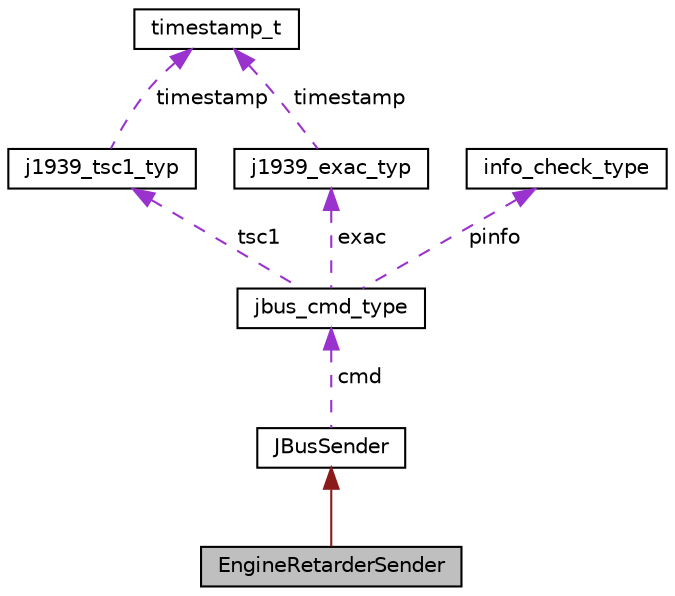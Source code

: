 digraph "EngineRetarderSender"
{
  edge [fontname="Helvetica",fontsize="10",labelfontname="Helvetica",labelfontsize="10"];
  node [fontname="Helvetica",fontsize="10",shape=record];
  Node2 [label="EngineRetarderSender",height=0.2,width=0.4,color="black", fillcolor="grey75", style="filled", fontcolor="black"];
  Node3 -> Node2 [dir="back",color="firebrick4",fontsize="10",style="solid",fontname="Helvetica"];
  Node3 [label="JBusSender",height=0.2,width=0.4,color="black", fillcolor="white", style="filled",URL="$classJBusSender.html"];
  Node4 -> Node3 [dir="back",color="darkorchid3",fontsize="10",style="dashed",label=" cmd" ,fontname="Helvetica"];
  Node4 [label="jbus_cmd_type",height=0.2,width=0.4,color="black", fillcolor="white", style="filled",URL="$structjbus__cmd__type.html"];
  Node5 -> Node4 [dir="back",color="darkorchid3",fontsize="10",style="dashed",label=" tsc1" ,fontname="Helvetica"];
  Node5 [label="j1939_tsc1_typ",height=0.2,width=0.4,color="black", fillcolor="white", style="filled",URL="$structj1939__tsc1__typ.html"];
  Node6 -> Node5 [dir="back",color="darkorchid3",fontsize="10",style="dashed",label=" timestamp" ,fontname="Helvetica"];
  Node6 [label="timestamp_t",height=0.2,width=0.4,color="black", fillcolor="white", style="filled",URL="$structtimestamp__t.html"];
  Node7 -> Node4 [dir="back",color="darkorchid3",fontsize="10",style="dashed",label=" pinfo" ,fontname="Helvetica"];
  Node7 [label="info_check_type",height=0.2,width=0.4,color="black", fillcolor="white", style="filled",URL="$structinfo__check__type.html"];
  Node8 -> Node4 [dir="back",color="darkorchid3",fontsize="10",style="dashed",label=" exac" ,fontname="Helvetica"];
  Node8 [label="j1939_exac_typ",height=0.2,width=0.4,color="black", fillcolor="white", style="filled",URL="$structj1939__exac__typ.html"];
  Node6 -> Node8 [dir="back",color="darkorchid3",fontsize="10",style="dashed",label=" timestamp" ,fontname="Helvetica"];
}
